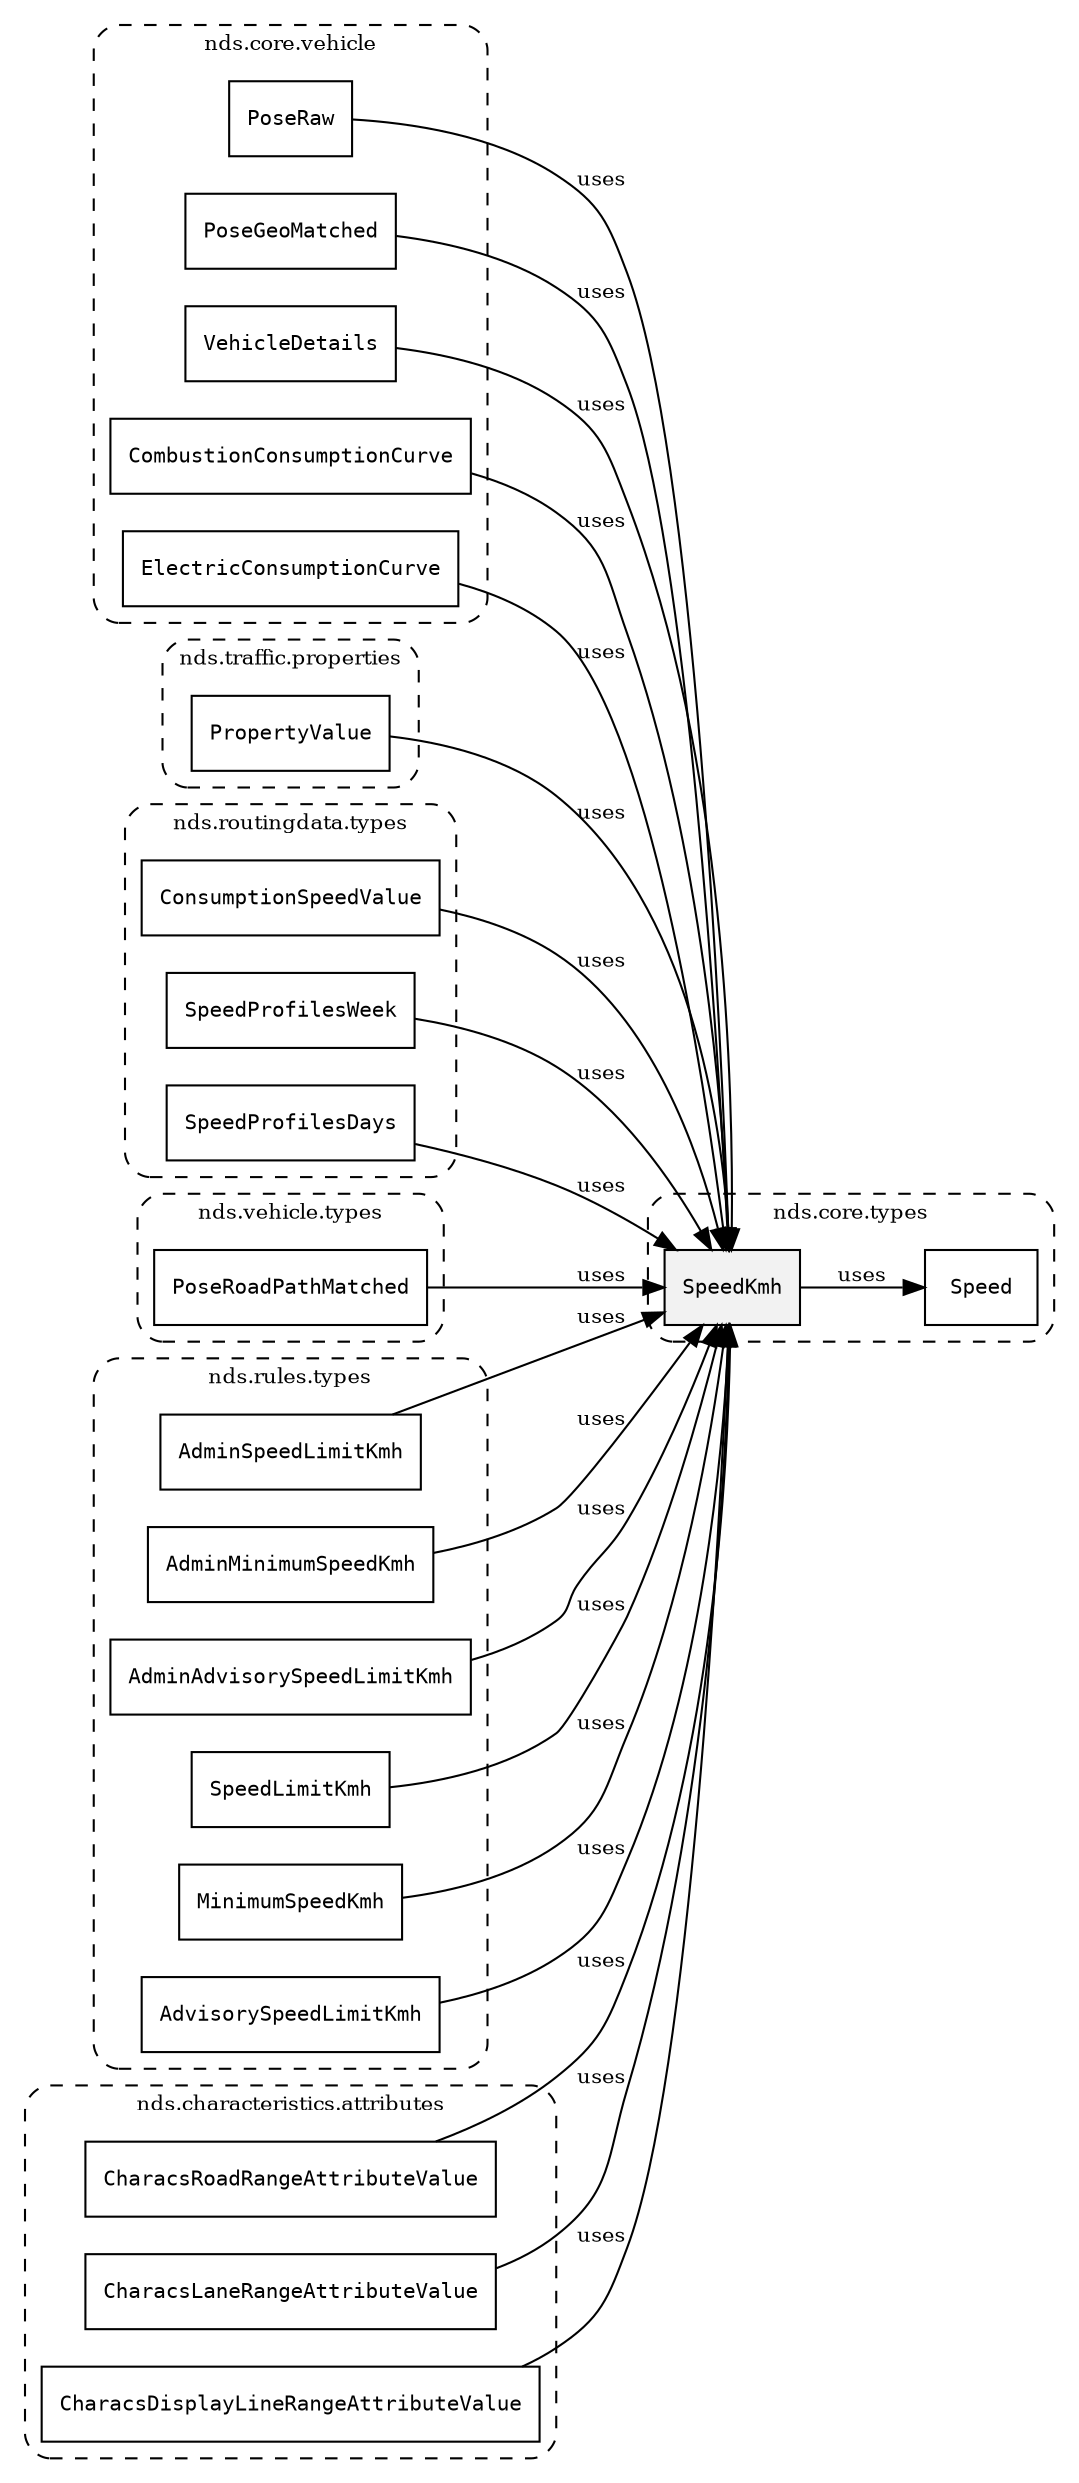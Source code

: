 /**
 * This dot file creates symbol collaboration diagram for SpeedKmh.
 */
digraph ZSERIO
{
    node [shape=box, fontsize=10];
    rankdir="LR";
    fontsize=10;
    tooltip="SpeedKmh collaboration diagram";

    subgraph "cluster_nds.core.types"
    {
        style="dashed, rounded";
        label="nds.core.types";
        tooltip="Package nds.core.types";
        href="../../../content/packages/nds.core.types.html#Package-nds-core-types";
        target="_parent";

        "SpeedKmh" [style="filled", fillcolor="#0000000D", target="_parent", label=<<font face="monospace"><table align="center" border="0" cellspacing="0" cellpadding="0"><tr><td href="../../../content/packages/nds.core.types.html#Subtype-SpeedKmh" title="Subtype defined in nds.core.types">SpeedKmh</td></tr></table></font>>];
        "Speed" [target="_parent", label=<<font face="monospace"><table align="center" border="0" cellspacing="0" cellpadding="0"><tr><td href="../../../content/packages/nds.core.types.html#Subtype-Speed" title="Subtype defined in nds.core.types">Speed</td></tr></table></font>>];
    }

    subgraph "cluster_nds.core.vehicle"
    {
        style="dashed, rounded";
        label="nds.core.vehicle";
        tooltip="Package nds.core.vehicle";
        href="../../../content/packages/nds.core.vehicle.html#Package-nds-core-vehicle";
        target="_parent";

        "PoseRaw" [target="_parent", label=<<font face="monospace"><table align="center" border="0" cellspacing="0" cellpadding="0"><tr><td href="../../../content/packages/nds.core.vehicle.html#Structure-PoseRaw" title="Structure defined in nds.core.vehicle">PoseRaw</td></tr></table></font>>];
        "PoseGeoMatched" [target="_parent", label=<<font face="monospace"><table align="center" border="0" cellspacing="0" cellpadding="0"><tr><td href="../../../content/packages/nds.core.vehicle.html#Structure-PoseGeoMatched" title="Structure defined in nds.core.vehicle">PoseGeoMatched</td></tr></table></font>>];
        "VehicleDetails" [target="_parent", label=<<font face="monospace"><table align="center" border="0" cellspacing="0" cellpadding="0"><tr><td href="../../../content/packages/nds.core.vehicle.html#Structure-VehicleDetails" title="Structure defined in nds.core.vehicle">VehicleDetails</td></tr></table></font>>];
        "CombustionConsumptionCurve" [target="_parent", label=<<font face="monospace"><table align="center" border="0" cellspacing="0" cellpadding="0"><tr><td href="../../../content/packages/nds.core.vehicle.html#Structure-CombustionConsumptionCurve" title="Structure defined in nds.core.vehicle">CombustionConsumptionCurve</td></tr></table></font>>];
        "ElectricConsumptionCurve" [target="_parent", label=<<font face="monospace"><table align="center" border="0" cellspacing="0" cellpadding="0"><tr><td href="../../../content/packages/nds.core.vehicle.html#Structure-ElectricConsumptionCurve" title="Structure defined in nds.core.vehicle">ElectricConsumptionCurve</td></tr></table></font>>];
    }

    subgraph "cluster_nds.traffic.properties"
    {
        style="dashed, rounded";
        label="nds.traffic.properties";
        tooltip="Package nds.traffic.properties";
        href="../../../content/packages/nds.traffic.properties.html#Package-nds-traffic-properties";
        target="_parent";

        "PropertyValue" [target="_parent", label=<<font face="monospace"><table align="center" border="0" cellspacing="0" cellpadding="0"><tr><td href="../../../content/packages/nds.traffic.properties.html#Choice-PropertyValue" title="Choice defined in nds.traffic.properties">PropertyValue</td></tr></table></font>>];
    }

    subgraph "cluster_nds.routingdata.types"
    {
        style="dashed, rounded";
        label="nds.routingdata.types";
        tooltip="Package nds.routingdata.types";
        href="../../../content/packages/nds.routingdata.types.html#Package-nds-routingdata-types";
        target="_parent";

        "ConsumptionSpeedValue" [target="_parent", label=<<font face="monospace"><table align="center" border="0" cellspacing="0" cellpadding="0"><tr><td href="../../../content/packages/nds.routingdata.types.html#Structure-ConsumptionSpeedValue" title="Structure defined in nds.routingdata.types">ConsumptionSpeedValue</td></tr></table></font>>];
        "SpeedProfilesWeek" [target="_parent", label=<<font face="monospace"><table align="center" border="0" cellspacing="0" cellpadding="0"><tr><td href="../../../content/packages/nds.routingdata.types.html#Structure-SpeedProfilesWeek" title="Structure defined in nds.routingdata.types">SpeedProfilesWeek</td></tr></table></font>>];
        "SpeedProfilesDays" [target="_parent", label=<<font face="monospace"><table align="center" border="0" cellspacing="0" cellpadding="0"><tr><td href="../../../content/packages/nds.routingdata.types.html#Structure-SpeedProfilesDays" title="Structure defined in nds.routingdata.types">SpeedProfilesDays</td></tr></table></font>>];
    }

    subgraph "cluster_nds.vehicle.types"
    {
        style="dashed, rounded";
        label="nds.vehicle.types";
        tooltip="Package nds.vehicle.types";
        href="../../../content/packages/nds.vehicle.types.html#Package-nds-vehicle-types";
        target="_parent";

        "PoseRoadPathMatched" [target="_parent", label=<<font face="monospace"><table align="center" border="0" cellspacing="0" cellpadding="0"><tr><td href="../../../content/packages/nds.vehicle.types.html#Structure-PoseRoadPathMatched" title="Structure defined in nds.vehicle.types">PoseRoadPathMatched</td></tr></table></font>>];
    }

    subgraph "cluster_nds.rules.types"
    {
        style="dashed, rounded";
        label="nds.rules.types";
        tooltip="Package nds.rules.types";
        href="../../../content/packages/nds.rules.types.html#Package-nds-rules-types";
        target="_parent";

        "AdminSpeedLimitKmh" [target="_parent", label=<<font face="monospace"><table align="center" border="0" cellspacing="0" cellpadding="0"><tr><td href="../../../content/packages/nds.rules.types.html#Subtype-AdminSpeedLimitKmh" title="Subtype defined in nds.rules.types">AdminSpeedLimitKmh</td></tr></table></font>>];
        "AdminMinimumSpeedKmh" [target="_parent", label=<<font face="monospace"><table align="center" border="0" cellspacing="0" cellpadding="0"><tr><td href="../../../content/packages/nds.rules.types.html#Subtype-AdminMinimumSpeedKmh" title="Subtype defined in nds.rules.types">AdminMinimumSpeedKmh</td></tr></table></font>>];
        "AdminAdvisorySpeedLimitKmh" [target="_parent", label=<<font face="monospace"><table align="center" border="0" cellspacing="0" cellpadding="0"><tr><td href="../../../content/packages/nds.rules.types.html#Subtype-AdminAdvisorySpeedLimitKmh" title="Subtype defined in nds.rules.types">AdminAdvisorySpeedLimitKmh</td></tr></table></font>>];
        "SpeedLimitKmh" [target="_parent", label=<<font face="monospace"><table align="center" border="0" cellspacing="0" cellpadding="0"><tr><td href="../../../content/packages/nds.rules.types.html#Subtype-SpeedLimitKmh" title="Subtype defined in nds.rules.types">SpeedLimitKmh</td></tr></table></font>>];
        "MinimumSpeedKmh" [target="_parent", label=<<font face="monospace"><table align="center" border="0" cellspacing="0" cellpadding="0"><tr><td href="../../../content/packages/nds.rules.types.html#Subtype-MinimumSpeedKmh" title="Subtype defined in nds.rules.types">MinimumSpeedKmh</td></tr></table></font>>];
        "AdvisorySpeedLimitKmh" [target="_parent", label=<<font face="monospace"><table align="center" border="0" cellspacing="0" cellpadding="0"><tr><td href="../../../content/packages/nds.rules.types.html#Subtype-AdvisorySpeedLimitKmh" title="Subtype defined in nds.rules.types">AdvisorySpeedLimitKmh</td></tr></table></font>>];
    }

    subgraph "cluster_nds.characteristics.attributes"
    {
        style="dashed, rounded";
        label="nds.characteristics.attributes";
        tooltip="Package nds.characteristics.attributes";
        href="../../../content/packages/nds.characteristics.attributes.html#Package-nds-characteristics-attributes";
        target="_parent";

        "CharacsRoadRangeAttributeValue" [target="_parent", label=<<font face="monospace"><table align="center" border="0" cellspacing="0" cellpadding="0"><tr><td href="../../../content/packages/nds.characteristics.attributes.html#Choice-CharacsRoadRangeAttributeValue" title="Choice defined in nds.characteristics.attributes">CharacsRoadRangeAttributeValue</td></tr></table></font>>];
        "CharacsLaneRangeAttributeValue" [target="_parent", label=<<font face="monospace"><table align="center" border="0" cellspacing="0" cellpadding="0"><tr><td href="../../../content/packages/nds.characteristics.attributes.html#Choice-CharacsLaneRangeAttributeValue" title="Choice defined in nds.characteristics.attributes">CharacsLaneRangeAttributeValue</td></tr></table></font>>];
        "CharacsDisplayLineRangeAttributeValue" [target="_parent", label=<<font face="monospace"><table align="center" border="0" cellspacing="0" cellpadding="0"><tr><td href="../../../content/packages/nds.characteristics.attributes.html#Choice-CharacsDisplayLineRangeAttributeValue" title="Choice defined in nds.characteristics.attributes">CharacsDisplayLineRangeAttributeValue</td></tr></table></font>>];
    }

    "SpeedKmh" -> "Speed" [label="uses", fontsize=10];
    "PoseRaw" -> "SpeedKmh" [label="uses", fontsize=10];
    "PoseGeoMatched" -> "SpeedKmh" [label="uses", fontsize=10];
    "VehicleDetails" -> "SpeedKmh" [label="uses", fontsize=10];
    "CombustionConsumptionCurve" -> "SpeedKmh" [label="uses", fontsize=10];
    "ElectricConsumptionCurve" -> "SpeedKmh" [label="uses", fontsize=10];
    "PropertyValue" -> "SpeedKmh" [label="uses", fontsize=10];
    "ConsumptionSpeedValue" -> "SpeedKmh" [label="uses", fontsize=10];
    "SpeedProfilesWeek" -> "SpeedKmh" [label="uses", fontsize=10];
    "SpeedProfilesDays" -> "SpeedKmh" [label="uses", fontsize=10];
    "PoseRoadPathMatched" -> "SpeedKmh" [label="uses", fontsize=10];
    "AdminSpeedLimitKmh" -> "SpeedKmh" [label="uses", fontsize=10];
    "AdminMinimumSpeedKmh" -> "SpeedKmh" [label="uses", fontsize=10];
    "AdminAdvisorySpeedLimitKmh" -> "SpeedKmh" [label="uses", fontsize=10];
    "SpeedLimitKmh" -> "SpeedKmh" [label="uses", fontsize=10];
    "MinimumSpeedKmh" -> "SpeedKmh" [label="uses", fontsize=10];
    "AdvisorySpeedLimitKmh" -> "SpeedKmh" [label="uses", fontsize=10];
    "CharacsRoadRangeAttributeValue" -> "SpeedKmh" [label="uses", fontsize=10];
    "CharacsLaneRangeAttributeValue" -> "SpeedKmh" [label="uses", fontsize=10];
    "CharacsDisplayLineRangeAttributeValue" -> "SpeedKmh" [label="uses", fontsize=10];
}
